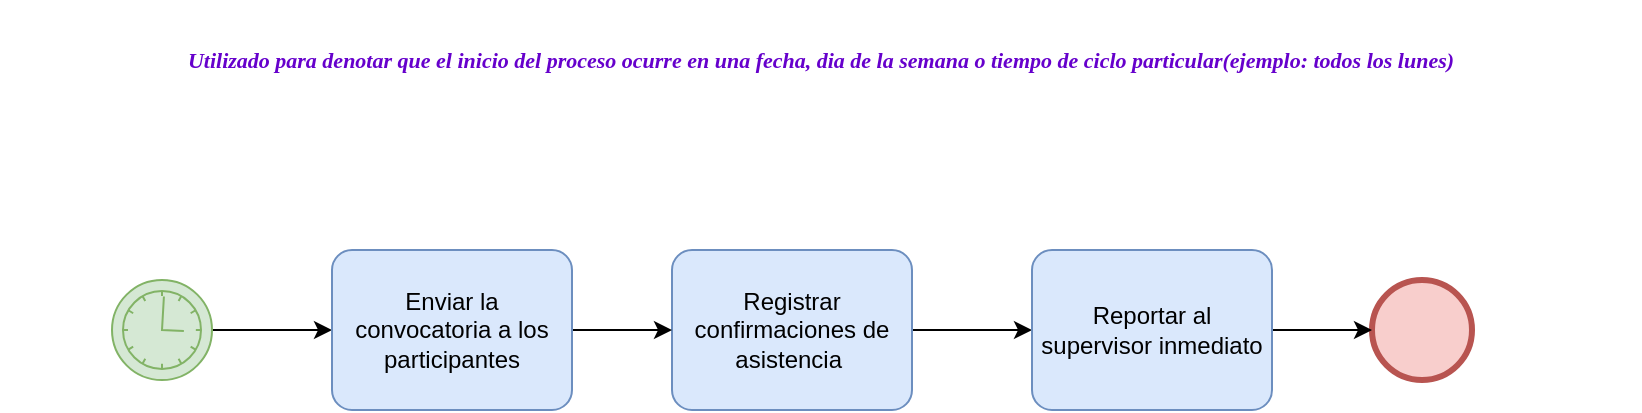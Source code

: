 <mxfile version="20.3.0" type="device"><diagram id="Trn_EAEQFn2lK6szOK4u" name="Página-1"><mxGraphModel dx="868" dy="553" grid="1" gridSize="10" guides="1" tooltips="1" connect="1" arrows="1" fold="1" page="1" pageScale="1" pageWidth="827" pageHeight="1169" math="0" shadow="0"><root><mxCell id="0"/><mxCell id="1" parent="0"/><mxCell id="sCEtG9hgOohbtORDY8VH-7" style="edgeStyle=orthogonalEdgeStyle;rounded=0;orthogonalLoop=1;jettySize=auto;html=1;" edge="1" parent="1" source="sCEtG9hgOohbtORDY8VH-1" target="sCEtG9hgOohbtORDY8VH-5"><mxGeometry relative="1" as="geometry"/></mxCell><mxCell id="sCEtG9hgOohbtORDY8VH-1" value="" style="points=[[0.145,0.145,0],[0.5,0,0],[0.855,0.145,0],[1,0.5,0],[0.855,0.855,0],[0.5,1,0],[0.145,0.855,0],[0,0.5,0]];shape=mxgraph.bpmn.event;html=1;verticalLabelPosition=bottom;labelBackgroundColor=#ffffff;verticalAlign=top;align=center;perimeter=ellipsePerimeter;outlineConnect=0;aspect=fixed;outline=standard;symbol=timer;fillColor=#d5e8d4;strokeColor=#82b366;" vertex="1" parent="1"><mxGeometry x="60" y="230" width="50" height="50" as="geometry"/></mxCell><mxCell id="sCEtG9hgOohbtORDY8VH-3" value="" style="points=[[0.145,0.145,0],[0.5,0,0],[0.855,0.145,0],[1,0.5,0],[0.855,0.855,0],[0.5,1,0],[0.145,0.855,0],[0,0.5,0]];shape=mxgraph.bpmn.event;html=1;verticalLabelPosition=bottom;labelBackgroundColor=#ffffff;verticalAlign=top;align=center;perimeter=ellipsePerimeter;outlineConnect=0;aspect=fixed;outline=end;symbol=terminate2;fillColor=#f8cecc;strokeColor=#b85450;" vertex="1" parent="1"><mxGeometry x="690" y="230" width="50" height="50" as="geometry"/></mxCell><mxCell id="sCEtG9hgOohbtORDY8VH-9" value="" style="edgeStyle=orthogonalEdgeStyle;rounded=0;orthogonalLoop=1;jettySize=auto;html=1;" edge="1" parent="1" source="sCEtG9hgOohbtORDY8VH-4" target="sCEtG9hgOohbtORDY8VH-6"><mxGeometry relative="1" as="geometry"/></mxCell><mxCell id="sCEtG9hgOohbtORDY8VH-4" value="Registrar confirmaciones de asistencia " style="points=[[0.25,0,0],[0.5,0,0],[0.75,0,0],[1,0.25,0],[1,0.5,0],[1,0.75,0],[0.75,1,0],[0.5,1,0],[0.25,1,0],[0,0.75,0],[0,0.5,0],[0,0.25,0]];shape=mxgraph.bpmn.task;whiteSpace=wrap;rectStyle=rounded;size=10;taskMarker=abstract;fillColor=#dae8fc;strokeColor=#6c8ebf;" vertex="1" parent="1"><mxGeometry x="340" y="215" width="120" height="80" as="geometry"/></mxCell><mxCell id="sCEtG9hgOohbtORDY8VH-8" value="" style="edgeStyle=orthogonalEdgeStyle;rounded=0;orthogonalLoop=1;jettySize=auto;html=1;" edge="1" parent="1" source="sCEtG9hgOohbtORDY8VH-5" target="sCEtG9hgOohbtORDY8VH-4"><mxGeometry relative="1" as="geometry"/></mxCell><mxCell id="sCEtG9hgOohbtORDY8VH-5" value="Enviar la convocatoria a los participantes" style="points=[[0.25,0,0],[0.5,0,0],[0.75,0,0],[1,0.25,0],[1,0.5,0],[1,0.75,0],[0.75,1,0],[0.5,1,0],[0.25,1,0],[0,0.75,0],[0,0.5,0],[0,0.25,0]];shape=mxgraph.bpmn.task;whiteSpace=wrap;rectStyle=rounded;size=10;taskMarker=abstract;fillColor=#dae8fc;strokeColor=#6c8ebf;" vertex="1" parent="1"><mxGeometry x="170" y="215" width="120" height="80" as="geometry"/></mxCell><mxCell id="sCEtG9hgOohbtORDY8VH-11" style="edgeStyle=orthogonalEdgeStyle;rounded=0;orthogonalLoop=1;jettySize=auto;html=1;entryX=0;entryY=0.5;entryDx=0;entryDy=0;entryPerimeter=0;" edge="1" parent="1" source="sCEtG9hgOohbtORDY8VH-6" target="sCEtG9hgOohbtORDY8VH-3"><mxGeometry relative="1" as="geometry"/></mxCell><mxCell id="sCEtG9hgOohbtORDY8VH-6" value="Reportar al supervisor inmediato" style="points=[[0.25,0,0],[0.5,0,0],[0.75,0,0],[1,0.25,0],[1,0.5,0],[1,0.75,0],[0.75,1,0],[0.5,1,0],[0.25,1,0],[0,0.75,0],[0,0.5,0],[0,0.25,0]];shape=mxgraph.bpmn.task;whiteSpace=wrap;rectStyle=rounded;size=10;taskMarker=abstract;fillColor=#dae8fc;strokeColor=#6c8ebf;" vertex="1" parent="1"><mxGeometry x="520" y="215" width="120" height="80" as="geometry"/></mxCell><mxCell id="sCEtG9hgOohbtORDY8VH-10" value="&lt;h4&gt;&lt;font color=&quot;#6600cc&quot; style=&quot;font-size: 11px;&quot; face=&quot;Georgia&quot;&gt;&lt;i&gt;Utilizado para denotar que el inicio del proceso ocurre en una fecha, dia de la semana o tiempo de ciclo particular(ejemplo: todos los lunes)&lt;/i&gt;&lt;/font&gt;&lt;/h4&gt;" style="text;html=1;align=center;verticalAlign=middle;resizable=0;points=[];autosize=1;strokeColor=none;fillColor=none;" vertex="1" parent="1"><mxGeometry x="4" y="90" width="820" height="60" as="geometry"/></mxCell></root></mxGraphModel></diagram></mxfile>